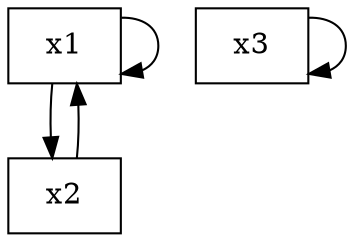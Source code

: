 digraph test {
node1 -> node1;
node1 -> node2;
node1 [label="x1", shape="box"];
node2 -> node1;
node2 [label="x2", shape="box"];
node3 -> node3;
node3 [label="x3", shape="box"];
}
